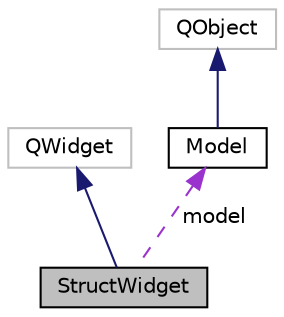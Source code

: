 digraph "StructWidget"
{
 // LATEX_PDF_SIZE
  edge [fontname="Helvetica",fontsize="10",labelfontname="Helvetica",labelfontsize="10"];
  node [fontname="Helvetica",fontsize="10",shape=record];
  Node1 [label="StructWidget",height=0.2,width=0.4,color="black", fillcolor="grey75", style="filled", fontcolor="black",tooltip="Class representing a struct's widget."];
  Node2 -> Node1 [dir="back",color="midnightblue",fontsize="10",style="solid",fontname="Helvetica"];
  Node2 [label="QWidget",height=0.2,width=0.4,color="grey75", fillcolor="white", style="filled",tooltip=" "];
  Node3 -> Node1 [dir="back",color="darkorchid3",fontsize="10",style="dashed",label=" model" ,fontname="Helvetica"];
  Node3 [label="Model",height=0.2,width=0.4,color="black", fillcolor="white", style="filled",URL="$classModel.html",tooltip="The class representing the model that is the brain behind the whole application."];
  Node4 -> Node3 [dir="back",color="midnightblue",fontsize="10",style="solid",fontname="Helvetica"];
  Node4 [label="QObject",height=0.2,width=0.4,color="grey75", fillcolor="white", style="filled",tooltip=" "];
}
